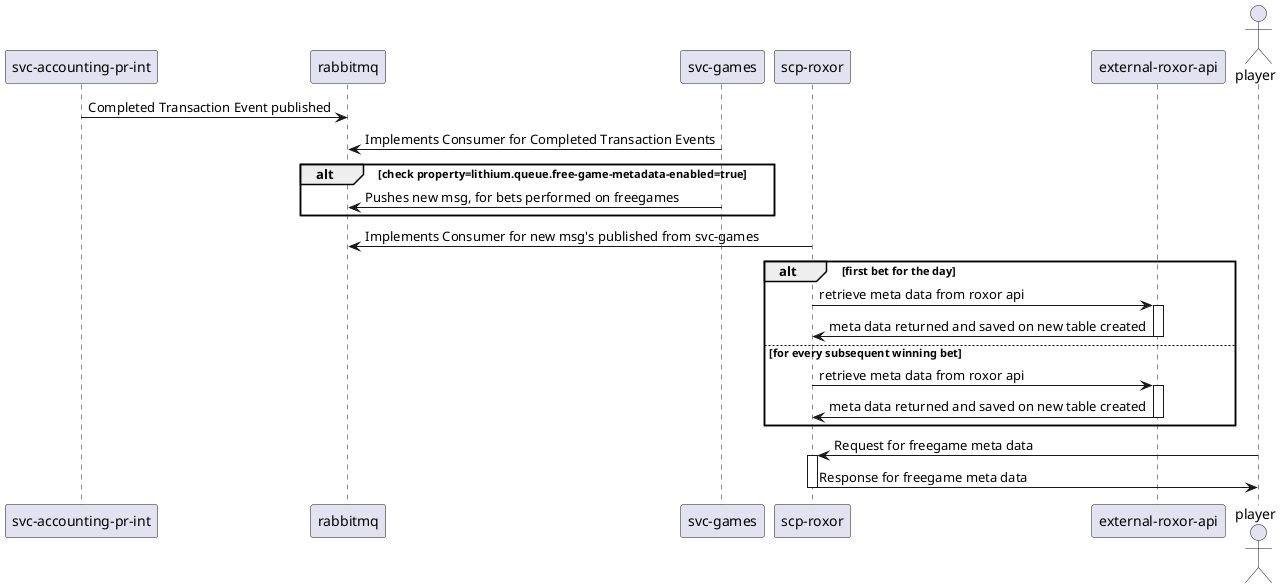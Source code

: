 .Basic Flow
[plantuml]
----

@startuml

participant "svc-accounting-pr-int" as sa

participant "rabbitmq" as r
participant "svc-games" as g
participant "scp-roxor" as rx
participant "external-roxor-api" as erx

actor player as p

sa->r: Completed Transaction Event published
g->r: Implements Consumer for Completed Transaction Events
alt check property=lithium.queue.free-game-metadata-enabled=true
    g->r: Pushes new msg, for bets performed on freegames
end
rx->r: Implements Consumer for new msg's published from svc-games
alt first bet for the day
    rx->erx++: retrieve meta data from roxor api
    erx->rx--: meta data returned and saved on new table created
else for every subsequent winning bet
    rx->erx++: retrieve meta data from roxor api
    erx->rx--: meta data returned and saved on new table created
end

p->rx++: Request for freegame meta data
rx->p--: Response for freegame meta data

@enduml
----
